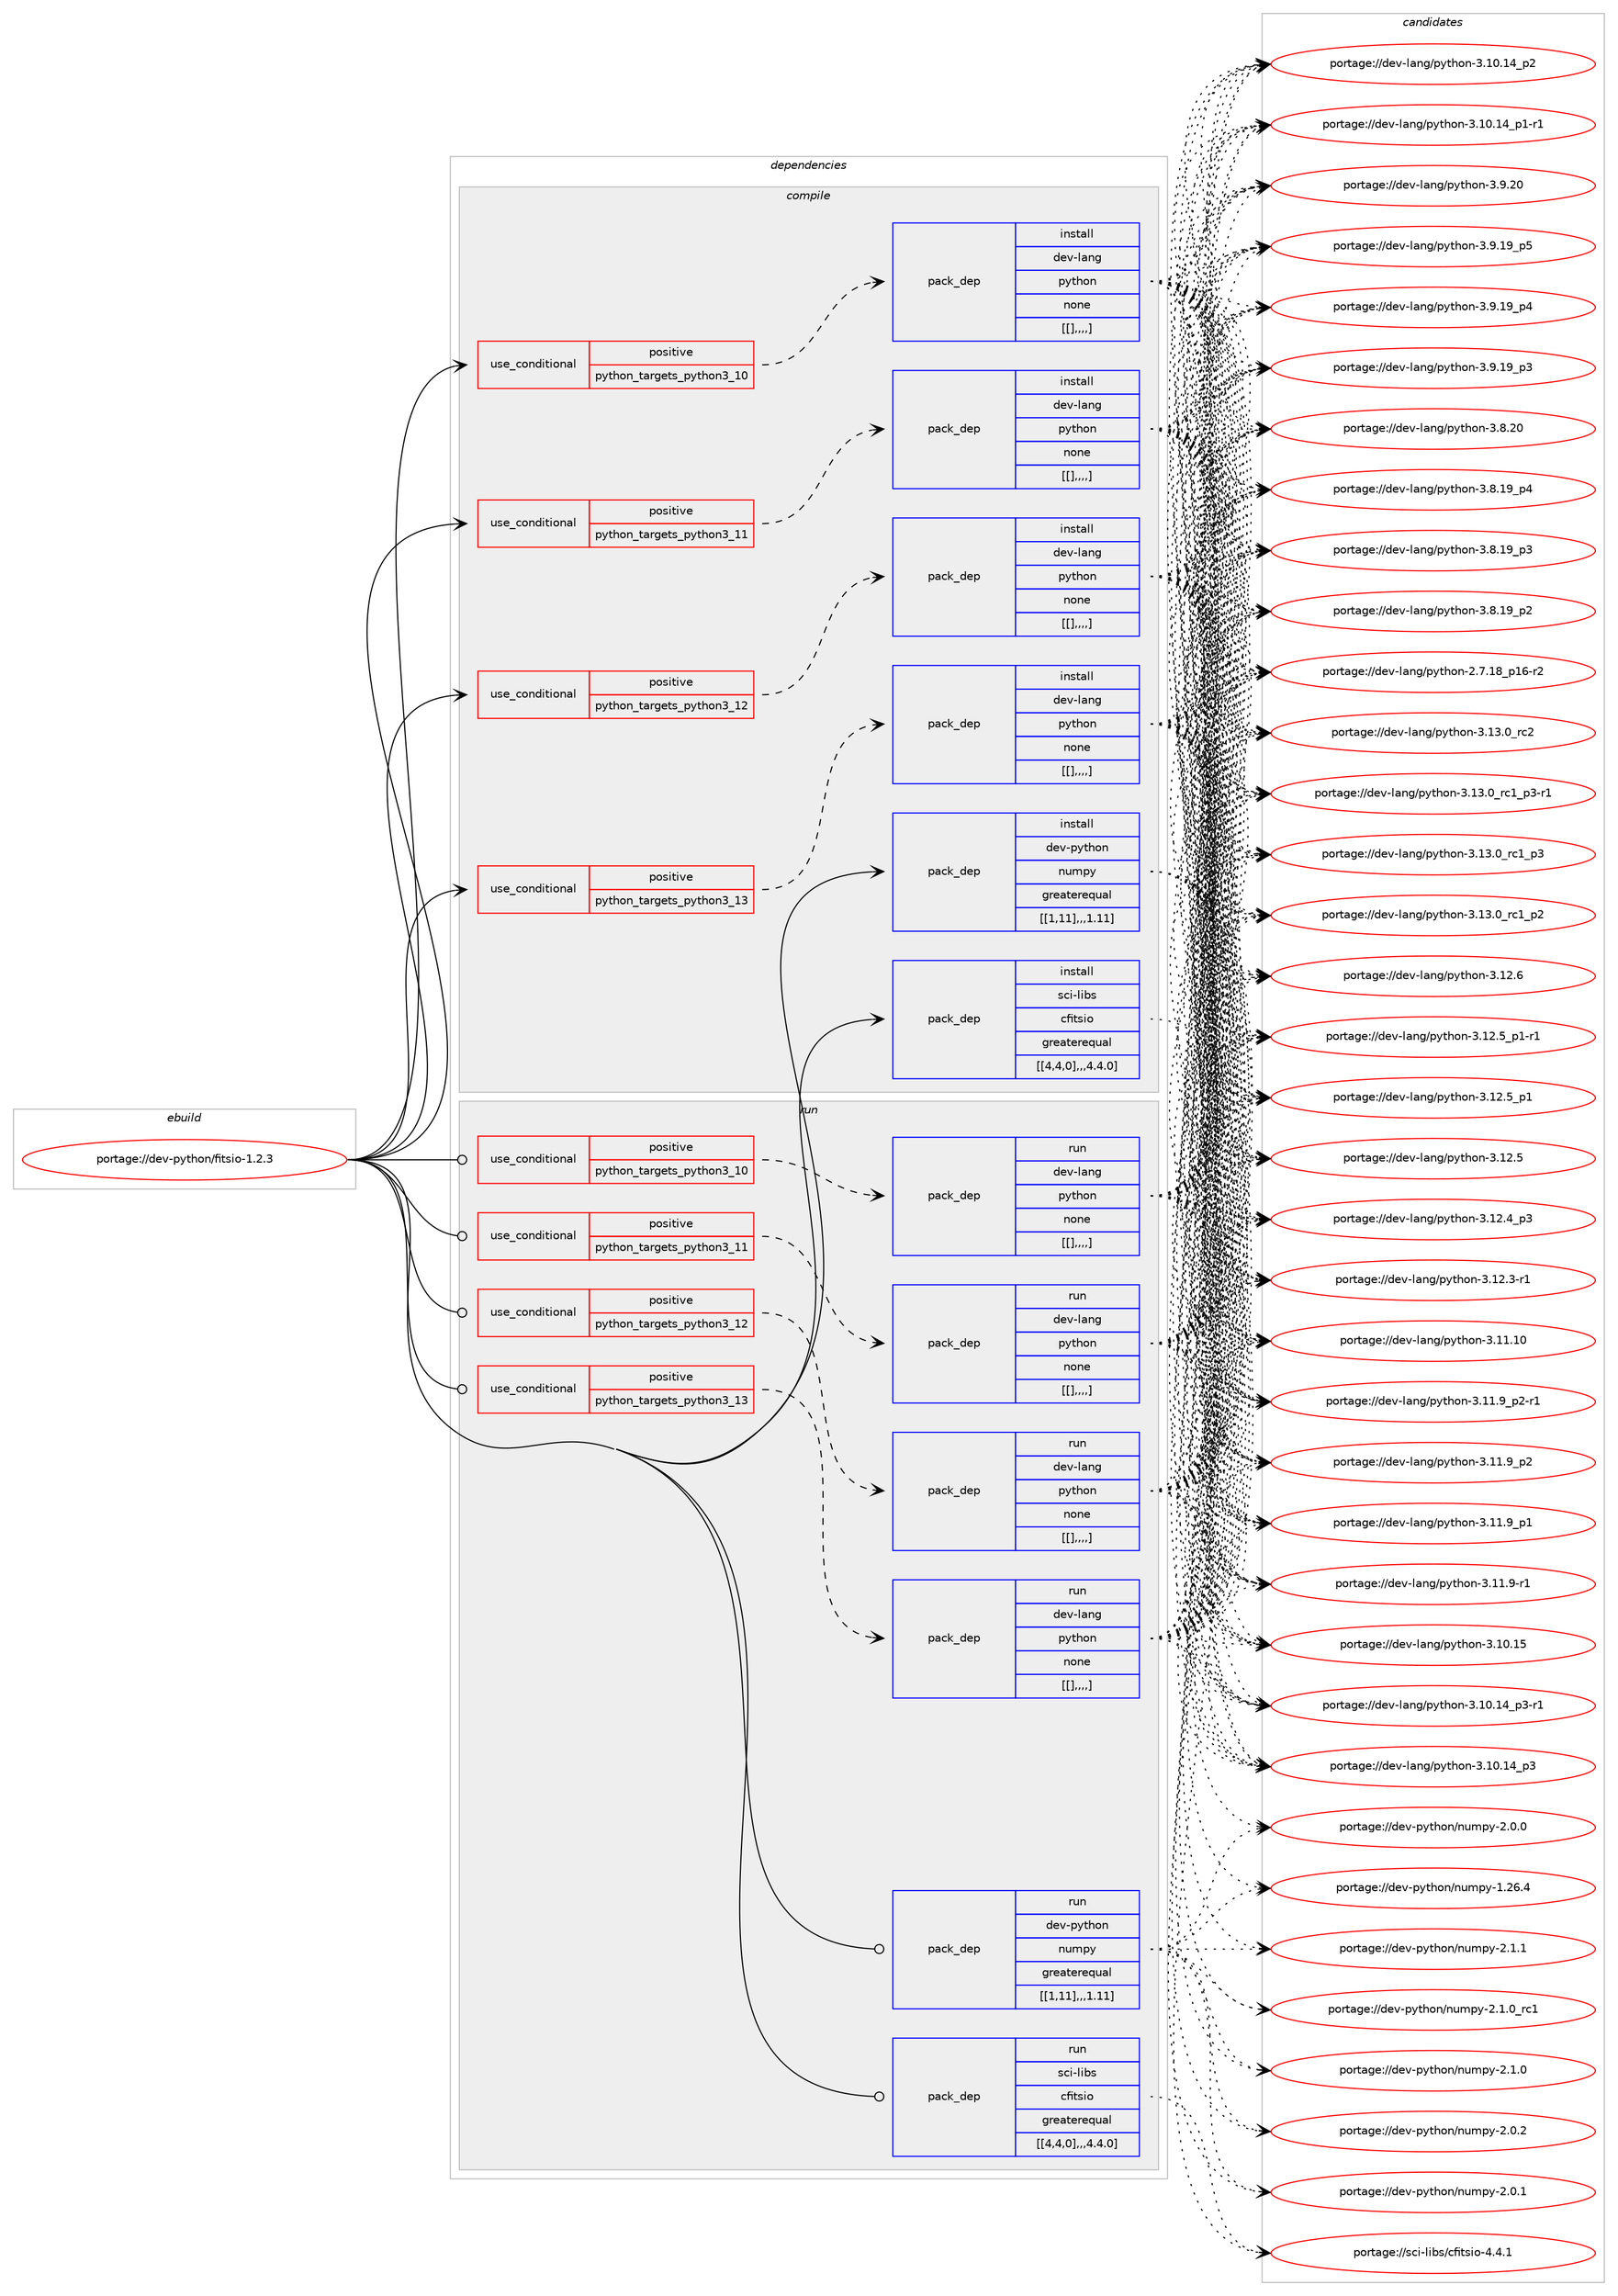 digraph prolog {

# *************
# Graph options
# *************

newrank=true;
concentrate=true;
compound=true;
graph [rankdir=LR,fontname=Helvetica,fontsize=10,ranksep=1.5];#, ranksep=2.5, nodesep=0.2];
edge  [arrowhead=vee];
node  [fontname=Helvetica,fontsize=10];

# **********
# The ebuild
# **********

subgraph cluster_leftcol {
color=gray;
label=<<i>ebuild</i>>;
id [label="portage://dev-python/fitsio-1.2.3", color=red, width=4, href="../dev-python/fitsio-1.2.3.svg"];
}

# ****************
# The dependencies
# ****************

subgraph cluster_midcol {
color=gray;
label=<<i>dependencies</i>>;
subgraph cluster_compile {
fillcolor="#eeeeee";
style=filled;
label=<<i>compile</i>>;
subgraph cond33359 {
dependency147241 [label=<<TABLE BORDER="0" CELLBORDER="1" CELLSPACING="0" CELLPADDING="4"><TR><TD ROWSPAN="3" CELLPADDING="10">use_conditional</TD></TR><TR><TD>positive</TD></TR><TR><TD>python_targets_python3_10</TD></TR></TABLE>>, shape=none, color=red];
subgraph pack112664 {
dependency147242 [label=<<TABLE BORDER="0" CELLBORDER="1" CELLSPACING="0" CELLPADDING="4" WIDTH="220"><TR><TD ROWSPAN="6" CELLPADDING="30">pack_dep</TD></TR><TR><TD WIDTH="110">install</TD></TR><TR><TD>dev-lang</TD></TR><TR><TD>python</TD></TR><TR><TD>none</TD></TR><TR><TD>[[],,,,]</TD></TR></TABLE>>, shape=none, color=blue];
}
dependency147241:e -> dependency147242:w [weight=20,style="dashed",arrowhead="vee"];
}
id:e -> dependency147241:w [weight=20,style="solid",arrowhead="vee"];
subgraph cond33360 {
dependency147243 [label=<<TABLE BORDER="0" CELLBORDER="1" CELLSPACING="0" CELLPADDING="4"><TR><TD ROWSPAN="3" CELLPADDING="10">use_conditional</TD></TR><TR><TD>positive</TD></TR><TR><TD>python_targets_python3_11</TD></TR></TABLE>>, shape=none, color=red];
subgraph pack112665 {
dependency147244 [label=<<TABLE BORDER="0" CELLBORDER="1" CELLSPACING="0" CELLPADDING="4" WIDTH="220"><TR><TD ROWSPAN="6" CELLPADDING="30">pack_dep</TD></TR><TR><TD WIDTH="110">install</TD></TR><TR><TD>dev-lang</TD></TR><TR><TD>python</TD></TR><TR><TD>none</TD></TR><TR><TD>[[],,,,]</TD></TR></TABLE>>, shape=none, color=blue];
}
dependency147243:e -> dependency147244:w [weight=20,style="dashed",arrowhead="vee"];
}
id:e -> dependency147243:w [weight=20,style="solid",arrowhead="vee"];
subgraph cond33361 {
dependency147245 [label=<<TABLE BORDER="0" CELLBORDER="1" CELLSPACING="0" CELLPADDING="4"><TR><TD ROWSPAN="3" CELLPADDING="10">use_conditional</TD></TR><TR><TD>positive</TD></TR><TR><TD>python_targets_python3_12</TD></TR></TABLE>>, shape=none, color=red];
subgraph pack112666 {
dependency147246 [label=<<TABLE BORDER="0" CELLBORDER="1" CELLSPACING="0" CELLPADDING="4" WIDTH="220"><TR><TD ROWSPAN="6" CELLPADDING="30">pack_dep</TD></TR><TR><TD WIDTH="110">install</TD></TR><TR><TD>dev-lang</TD></TR><TR><TD>python</TD></TR><TR><TD>none</TD></TR><TR><TD>[[],,,,]</TD></TR></TABLE>>, shape=none, color=blue];
}
dependency147245:e -> dependency147246:w [weight=20,style="dashed",arrowhead="vee"];
}
id:e -> dependency147245:w [weight=20,style="solid",arrowhead="vee"];
subgraph cond33362 {
dependency147247 [label=<<TABLE BORDER="0" CELLBORDER="1" CELLSPACING="0" CELLPADDING="4"><TR><TD ROWSPAN="3" CELLPADDING="10">use_conditional</TD></TR><TR><TD>positive</TD></TR><TR><TD>python_targets_python3_13</TD></TR></TABLE>>, shape=none, color=red];
subgraph pack112667 {
dependency147248 [label=<<TABLE BORDER="0" CELLBORDER="1" CELLSPACING="0" CELLPADDING="4" WIDTH="220"><TR><TD ROWSPAN="6" CELLPADDING="30">pack_dep</TD></TR><TR><TD WIDTH="110">install</TD></TR><TR><TD>dev-lang</TD></TR><TR><TD>python</TD></TR><TR><TD>none</TD></TR><TR><TD>[[],,,,]</TD></TR></TABLE>>, shape=none, color=blue];
}
dependency147247:e -> dependency147248:w [weight=20,style="dashed",arrowhead="vee"];
}
id:e -> dependency147247:w [weight=20,style="solid",arrowhead="vee"];
subgraph pack112668 {
dependency147249 [label=<<TABLE BORDER="0" CELLBORDER="1" CELLSPACING="0" CELLPADDING="4" WIDTH="220"><TR><TD ROWSPAN="6" CELLPADDING="30">pack_dep</TD></TR><TR><TD WIDTH="110">install</TD></TR><TR><TD>dev-python</TD></TR><TR><TD>numpy</TD></TR><TR><TD>greaterequal</TD></TR><TR><TD>[[1,11],,,1.11]</TD></TR></TABLE>>, shape=none, color=blue];
}
id:e -> dependency147249:w [weight=20,style="solid",arrowhead="vee"];
subgraph pack112669 {
dependency147250 [label=<<TABLE BORDER="0" CELLBORDER="1" CELLSPACING="0" CELLPADDING="4" WIDTH="220"><TR><TD ROWSPAN="6" CELLPADDING="30">pack_dep</TD></TR><TR><TD WIDTH="110">install</TD></TR><TR><TD>sci-libs</TD></TR><TR><TD>cfitsio</TD></TR><TR><TD>greaterequal</TD></TR><TR><TD>[[4,4,0],,,4.4.0]</TD></TR></TABLE>>, shape=none, color=blue];
}
id:e -> dependency147250:w [weight=20,style="solid",arrowhead="vee"];
}
subgraph cluster_compileandrun {
fillcolor="#eeeeee";
style=filled;
label=<<i>compile and run</i>>;
}
subgraph cluster_run {
fillcolor="#eeeeee";
style=filled;
label=<<i>run</i>>;
subgraph cond33363 {
dependency147251 [label=<<TABLE BORDER="0" CELLBORDER="1" CELLSPACING="0" CELLPADDING="4"><TR><TD ROWSPAN="3" CELLPADDING="10">use_conditional</TD></TR><TR><TD>positive</TD></TR><TR><TD>python_targets_python3_10</TD></TR></TABLE>>, shape=none, color=red];
subgraph pack112670 {
dependency147252 [label=<<TABLE BORDER="0" CELLBORDER="1" CELLSPACING="0" CELLPADDING="4" WIDTH="220"><TR><TD ROWSPAN="6" CELLPADDING="30">pack_dep</TD></TR><TR><TD WIDTH="110">run</TD></TR><TR><TD>dev-lang</TD></TR><TR><TD>python</TD></TR><TR><TD>none</TD></TR><TR><TD>[[],,,,]</TD></TR></TABLE>>, shape=none, color=blue];
}
dependency147251:e -> dependency147252:w [weight=20,style="dashed",arrowhead="vee"];
}
id:e -> dependency147251:w [weight=20,style="solid",arrowhead="odot"];
subgraph cond33364 {
dependency147253 [label=<<TABLE BORDER="0" CELLBORDER="1" CELLSPACING="0" CELLPADDING="4"><TR><TD ROWSPAN="3" CELLPADDING="10">use_conditional</TD></TR><TR><TD>positive</TD></TR><TR><TD>python_targets_python3_11</TD></TR></TABLE>>, shape=none, color=red];
subgraph pack112671 {
dependency147254 [label=<<TABLE BORDER="0" CELLBORDER="1" CELLSPACING="0" CELLPADDING="4" WIDTH="220"><TR><TD ROWSPAN="6" CELLPADDING="30">pack_dep</TD></TR><TR><TD WIDTH="110">run</TD></TR><TR><TD>dev-lang</TD></TR><TR><TD>python</TD></TR><TR><TD>none</TD></TR><TR><TD>[[],,,,]</TD></TR></TABLE>>, shape=none, color=blue];
}
dependency147253:e -> dependency147254:w [weight=20,style="dashed",arrowhead="vee"];
}
id:e -> dependency147253:w [weight=20,style="solid",arrowhead="odot"];
subgraph cond33365 {
dependency147255 [label=<<TABLE BORDER="0" CELLBORDER="1" CELLSPACING="0" CELLPADDING="4"><TR><TD ROWSPAN="3" CELLPADDING="10">use_conditional</TD></TR><TR><TD>positive</TD></TR><TR><TD>python_targets_python3_12</TD></TR></TABLE>>, shape=none, color=red];
subgraph pack112672 {
dependency147256 [label=<<TABLE BORDER="0" CELLBORDER="1" CELLSPACING="0" CELLPADDING="4" WIDTH="220"><TR><TD ROWSPAN="6" CELLPADDING="30">pack_dep</TD></TR><TR><TD WIDTH="110">run</TD></TR><TR><TD>dev-lang</TD></TR><TR><TD>python</TD></TR><TR><TD>none</TD></TR><TR><TD>[[],,,,]</TD></TR></TABLE>>, shape=none, color=blue];
}
dependency147255:e -> dependency147256:w [weight=20,style="dashed",arrowhead="vee"];
}
id:e -> dependency147255:w [weight=20,style="solid",arrowhead="odot"];
subgraph cond33366 {
dependency147257 [label=<<TABLE BORDER="0" CELLBORDER="1" CELLSPACING="0" CELLPADDING="4"><TR><TD ROWSPAN="3" CELLPADDING="10">use_conditional</TD></TR><TR><TD>positive</TD></TR><TR><TD>python_targets_python3_13</TD></TR></TABLE>>, shape=none, color=red];
subgraph pack112673 {
dependency147258 [label=<<TABLE BORDER="0" CELLBORDER="1" CELLSPACING="0" CELLPADDING="4" WIDTH="220"><TR><TD ROWSPAN="6" CELLPADDING="30">pack_dep</TD></TR><TR><TD WIDTH="110">run</TD></TR><TR><TD>dev-lang</TD></TR><TR><TD>python</TD></TR><TR><TD>none</TD></TR><TR><TD>[[],,,,]</TD></TR></TABLE>>, shape=none, color=blue];
}
dependency147257:e -> dependency147258:w [weight=20,style="dashed",arrowhead="vee"];
}
id:e -> dependency147257:w [weight=20,style="solid",arrowhead="odot"];
subgraph pack112674 {
dependency147259 [label=<<TABLE BORDER="0" CELLBORDER="1" CELLSPACING="0" CELLPADDING="4" WIDTH="220"><TR><TD ROWSPAN="6" CELLPADDING="30">pack_dep</TD></TR><TR><TD WIDTH="110">run</TD></TR><TR><TD>dev-python</TD></TR><TR><TD>numpy</TD></TR><TR><TD>greaterequal</TD></TR><TR><TD>[[1,11],,,1.11]</TD></TR></TABLE>>, shape=none, color=blue];
}
id:e -> dependency147259:w [weight=20,style="solid",arrowhead="odot"];
subgraph pack112675 {
dependency147260 [label=<<TABLE BORDER="0" CELLBORDER="1" CELLSPACING="0" CELLPADDING="4" WIDTH="220"><TR><TD ROWSPAN="6" CELLPADDING="30">pack_dep</TD></TR><TR><TD WIDTH="110">run</TD></TR><TR><TD>sci-libs</TD></TR><TR><TD>cfitsio</TD></TR><TR><TD>greaterequal</TD></TR><TR><TD>[[4,4,0],,,4.4.0]</TD></TR></TABLE>>, shape=none, color=blue];
}
id:e -> dependency147260:w [weight=20,style="solid",arrowhead="odot"];
}
}

# **************
# The candidates
# **************

subgraph cluster_choices {
rank=same;
color=gray;
label=<<i>candidates</i>>;

subgraph choice112664 {
color=black;
nodesep=1;
choice10010111845108971101034711212111610411111045514649514648951149950 [label="portage://dev-lang/python-3.13.0_rc2", color=red, width=4,href="../dev-lang/python-3.13.0_rc2.svg"];
choice1001011184510897110103471121211161041111104551464951464895114994995112514511449 [label="portage://dev-lang/python-3.13.0_rc1_p3-r1", color=red, width=4,href="../dev-lang/python-3.13.0_rc1_p3-r1.svg"];
choice100101118451089711010347112121116104111110455146495146489511499499511251 [label="portage://dev-lang/python-3.13.0_rc1_p3", color=red, width=4,href="../dev-lang/python-3.13.0_rc1_p3.svg"];
choice100101118451089711010347112121116104111110455146495146489511499499511250 [label="portage://dev-lang/python-3.13.0_rc1_p2", color=red, width=4,href="../dev-lang/python-3.13.0_rc1_p2.svg"];
choice10010111845108971101034711212111610411111045514649504654 [label="portage://dev-lang/python-3.12.6", color=red, width=4,href="../dev-lang/python-3.12.6.svg"];
choice1001011184510897110103471121211161041111104551464950465395112494511449 [label="portage://dev-lang/python-3.12.5_p1-r1", color=red, width=4,href="../dev-lang/python-3.12.5_p1-r1.svg"];
choice100101118451089711010347112121116104111110455146495046539511249 [label="portage://dev-lang/python-3.12.5_p1", color=red, width=4,href="../dev-lang/python-3.12.5_p1.svg"];
choice10010111845108971101034711212111610411111045514649504653 [label="portage://dev-lang/python-3.12.5", color=red, width=4,href="../dev-lang/python-3.12.5.svg"];
choice100101118451089711010347112121116104111110455146495046529511251 [label="portage://dev-lang/python-3.12.4_p3", color=red, width=4,href="../dev-lang/python-3.12.4_p3.svg"];
choice100101118451089711010347112121116104111110455146495046514511449 [label="portage://dev-lang/python-3.12.3-r1", color=red, width=4,href="../dev-lang/python-3.12.3-r1.svg"];
choice1001011184510897110103471121211161041111104551464949464948 [label="portage://dev-lang/python-3.11.10", color=red, width=4,href="../dev-lang/python-3.11.10.svg"];
choice1001011184510897110103471121211161041111104551464949465795112504511449 [label="portage://dev-lang/python-3.11.9_p2-r1", color=red, width=4,href="../dev-lang/python-3.11.9_p2-r1.svg"];
choice100101118451089711010347112121116104111110455146494946579511250 [label="portage://dev-lang/python-3.11.9_p2", color=red, width=4,href="../dev-lang/python-3.11.9_p2.svg"];
choice100101118451089711010347112121116104111110455146494946579511249 [label="portage://dev-lang/python-3.11.9_p1", color=red, width=4,href="../dev-lang/python-3.11.9_p1.svg"];
choice100101118451089711010347112121116104111110455146494946574511449 [label="portage://dev-lang/python-3.11.9-r1", color=red, width=4,href="../dev-lang/python-3.11.9-r1.svg"];
choice1001011184510897110103471121211161041111104551464948464953 [label="portage://dev-lang/python-3.10.15", color=red, width=4,href="../dev-lang/python-3.10.15.svg"];
choice100101118451089711010347112121116104111110455146494846495295112514511449 [label="portage://dev-lang/python-3.10.14_p3-r1", color=red, width=4,href="../dev-lang/python-3.10.14_p3-r1.svg"];
choice10010111845108971101034711212111610411111045514649484649529511251 [label="portage://dev-lang/python-3.10.14_p3", color=red, width=4,href="../dev-lang/python-3.10.14_p3.svg"];
choice10010111845108971101034711212111610411111045514649484649529511250 [label="portage://dev-lang/python-3.10.14_p2", color=red, width=4,href="../dev-lang/python-3.10.14_p2.svg"];
choice100101118451089711010347112121116104111110455146494846495295112494511449 [label="portage://dev-lang/python-3.10.14_p1-r1", color=red, width=4,href="../dev-lang/python-3.10.14_p1-r1.svg"];
choice10010111845108971101034711212111610411111045514657465048 [label="portage://dev-lang/python-3.9.20", color=red, width=4,href="../dev-lang/python-3.9.20.svg"];
choice100101118451089711010347112121116104111110455146574649579511253 [label="portage://dev-lang/python-3.9.19_p5", color=red, width=4,href="../dev-lang/python-3.9.19_p5.svg"];
choice100101118451089711010347112121116104111110455146574649579511252 [label="portage://dev-lang/python-3.9.19_p4", color=red, width=4,href="../dev-lang/python-3.9.19_p4.svg"];
choice100101118451089711010347112121116104111110455146574649579511251 [label="portage://dev-lang/python-3.9.19_p3", color=red, width=4,href="../dev-lang/python-3.9.19_p3.svg"];
choice10010111845108971101034711212111610411111045514656465048 [label="portage://dev-lang/python-3.8.20", color=red, width=4,href="../dev-lang/python-3.8.20.svg"];
choice100101118451089711010347112121116104111110455146564649579511252 [label="portage://dev-lang/python-3.8.19_p4", color=red, width=4,href="../dev-lang/python-3.8.19_p4.svg"];
choice100101118451089711010347112121116104111110455146564649579511251 [label="portage://dev-lang/python-3.8.19_p3", color=red, width=4,href="../dev-lang/python-3.8.19_p3.svg"];
choice100101118451089711010347112121116104111110455146564649579511250 [label="portage://dev-lang/python-3.8.19_p2", color=red, width=4,href="../dev-lang/python-3.8.19_p2.svg"];
choice100101118451089711010347112121116104111110455046554649569511249544511450 [label="portage://dev-lang/python-2.7.18_p16-r2", color=red, width=4,href="../dev-lang/python-2.7.18_p16-r2.svg"];
dependency147242:e -> choice10010111845108971101034711212111610411111045514649514648951149950:w [style=dotted,weight="100"];
dependency147242:e -> choice1001011184510897110103471121211161041111104551464951464895114994995112514511449:w [style=dotted,weight="100"];
dependency147242:e -> choice100101118451089711010347112121116104111110455146495146489511499499511251:w [style=dotted,weight="100"];
dependency147242:e -> choice100101118451089711010347112121116104111110455146495146489511499499511250:w [style=dotted,weight="100"];
dependency147242:e -> choice10010111845108971101034711212111610411111045514649504654:w [style=dotted,weight="100"];
dependency147242:e -> choice1001011184510897110103471121211161041111104551464950465395112494511449:w [style=dotted,weight="100"];
dependency147242:e -> choice100101118451089711010347112121116104111110455146495046539511249:w [style=dotted,weight="100"];
dependency147242:e -> choice10010111845108971101034711212111610411111045514649504653:w [style=dotted,weight="100"];
dependency147242:e -> choice100101118451089711010347112121116104111110455146495046529511251:w [style=dotted,weight="100"];
dependency147242:e -> choice100101118451089711010347112121116104111110455146495046514511449:w [style=dotted,weight="100"];
dependency147242:e -> choice1001011184510897110103471121211161041111104551464949464948:w [style=dotted,weight="100"];
dependency147242:e -> choice1001011184510897110103471121211161041111104551464949465795112504511449:w [style=dotted,weight="100"];
dependency147242:e -> choice100101118451089711010347112121116104111110455146494946579511250:w [style=dotted,weight="100"];
dependency147242:e -> choice100101118451089711010347112121116104111110455146494946579511249:w [style=dotted,weight="100"];
dependency147242:e -> choice100101118451089711010347112121116104111110455146494946574511449:w [style=dotted,weight="100"];
dependency147242:e -> choice1001011184510897110103471121211161041111104551464948464953:w [style=dotted,weight="100"];
dependency147242:e -> choice100101118451089711010347112121116104111110455146494846495295112514511449:w [style=dotted,weight="100"];
dependency147242:e -> choice10010111845108971101034711212111610411111045514649484649529511251:w [style=dotted,weight="100"];
dependency147242:e -> choice10010111845108971101034711212111610411111045514649484649529511250:w [style=dotted,weight="100"];
dependency147242:e -> choice100101118451089711010347112121116104111110455146494846495295112494511449:w [style=dotted,weight="100"];
dependency147242:e -> choice10010111845108971101034711212111610411111045514657465048:w [style=dotted,weight="100"];
dependency147242:e -> choice100101118451089711010347112121116104111110455146574649579511253:w [style=dotted,weight="100"];
dependency147242:e -> choice100101118451089711010347112121116104111110455146574649579511252:w [style=dotted,weight="100"];
dependency147242:e -> choice100101118451089711010347112121116104111110455146574649579511251:w [style=dotted,weight="100"];
dependency147242:e -> choice10010111845108971101034711212111610411111045514656465048:w [style=dotted,weight="100"];
dependency147242:e -> choice100101118451089711010347112121116104111110455146564649579511252:w [style=dotted,weight="100"];
dependency147242:e -> choice100101118451089711010347112121116104111110455146564649579511251:w [style=dotted,weight="100"];
dependency147242:e -> choice100101118451089711010347112121116104111110455146564649579511250:w [style=dotted,weight="100"];
dependency147242:e -> choice100101118451089711010347112121116104111110455046554649569511249544511450:w [style=dotted,weight="100"];
}
subgraph choice112665 {
color=black;
nodesep=1;
choice10010111845108971101034711212111610411111045514649514648951149950 [label="portage://dev-lang/python-3.13.0_rc2", color=red, width=4,href="../dev-lang/python-3.13.0_rc2.svg"];
choice1001011184510897110103471121211161041111104551464951464895114994995112514511449 [label="portage://dev-lang/python-3.13.0_rc1_p3-r1", color=red, width=4,href="../dev-lang/python-3.13.0_rc1_p3-r1.svg"];
choice100101118451089711010347112121116104111110455146495146489511499499511251 [label="portage://dev-lang/python-3.13.0_rc1_p3", color=red, width=4,href="../dev-lang/python-3.13.0_rc1_p3.svg"];
choice100101118451089711010347112121116104111110455146495146489511499499511250 [label="portage://dev-lang/python-3.13.0_rc1_p2", color=red, width=4,href="../dev-lang/python-3.13.0_rc1_p2.svg"];
choice10010111845108971101034711212111610411111045514649504654 [label="portage://dev-lang/python-3.12.6", color=red, width=4,href="../dev-lang/python-3.12.6.svg"];
choice1001011184510897110103471121211161041111104551464950465395112494511449 [label="portage://dev-lang/python-3.12.5_p1-r1", color=red, width=4,href="../dev-lang/python-3.12.5_p1-r1.svg"];
choice100101118451089711010347112121116104111110455146495046539511249 [label="portage://dev-lang/python-3.12.5_p1", color=red, width=4,href="../dev-lang/python-3.12.5_p1.svg"];
choice10010111845108971101034711212111610411111045514649504653 [label="portage://dev-lang/python-3.12.5", color=red, width=4,href="../dev-lang/python-3.12.5.svg"];
choice100101118451089711010347112121116104111110455146495046529511251 [label="portage://dev-lang/python-3.12.4_p3", color=red, width=4,href="../dev-lang/python-3.12.4_p3.svg"];
choice100101118451089711010347112121116104111110455146495046514511449 [label="portage://dev-lang/python-3.12.3-r1", color=red, width=4,href="../dev-lang/python-3.12.3-r1.svg"];
choice1001011184510897110103471121211161041111104551464949464948 [label="portage://dev-lang/python-3.11.10", color=red, width=4,href="../dev-lang/python-3.11.10.svg"];
choice1001011184510897110103471121211161041111104551464949465795112504511449 [label="portage://dev-lang/python-3.11.9_p2-r1", color=red, width=4,href="../dev-lang/python-3.11.9_p2-r1.svg"];
choice100101118451089711010347112121116104111110455146494946579511250 [label="portage://dev-lang/python-3.11.9_p2", color=red, width=4,href="../dev-lang/python-3.11.9_p2.svg"];
choice100101118451089711010347112121116104111110455146494946579511249 [label="portage://dev-lang/python-3.11.9_p1", color=red, width=4,href="../dev-lang/python-3.11.9_p1.svg"];
choice100101118451089711010347112121116104111110455146494946574511449 [label="portage://dev-lang/python-3.11.9-r1", color=red, width=4,href="../dev-lang/python-3.11.9-r1.svg"];
choice1001011184510897110103471121211161041111104551464948464953 [label="portage://dev-lang/python-3.10.15", color=red, width=4,href="../dev-lang/python-3.10.15.svg"];
choice100101118451089711010347112121116104111110455146494846495295112514511449 [label="portage://dev-lang/python-3.10.14_p3-r1", color=red, width=4,href="../dev-lang/python-3.10.14_p3-r1.svg"];
choice10010111845108971101034711212111610411111045514649484649529511251 [label="portage://dev-lang/python-3.10.14_p3", color=red, width=4,href="../dev-lang/python-3.10.14_p3.svg"];
choice10010111845108971101034711212111610411111045514649484649529511250 [label="portage://dev-lang/python-3.10.14_p2", color=red, width=4,href="../dev-lang/python-3.10.14_p2.svg"];
choice100101118451089711010347112121116104111110455146494846495295112494511449 [label="portage://dev-lang/python-3.10.14_p1-r1", color=red, width=4,href="../dev-lang/python-3.10.14_p1-r1.svg"];
choice10010111845108971101034711212111610411111045514657465048 [label="portage://dev-lang/python-3.9.20", color=red, width=4,href="../dev-lang/python-3.9.20.svg"];
choice100101118451089711010347112121116104111110455146574649579511253 [label="portage://dev-lang/python-3.9.19_p5", color=red, width=4,href="../dev-lang/python-3.9.19_p5.svg"];
choice100101118451089711010347112121116104111110455146574649579511252 [label="portage://dev-lang/python-3.9.19_p4", color=red, width=4,href="../dev-lang/python-3.9.19_p4.svg"];
choice100101118451089711010347112121116104111110455146574649579511251 [label="portage://dev-lang/python-3.9.19_p3", color=red, width=4,href="../dev-lang/python-3.9.19_p3.svg"];
choice10010111845108971101034711212111610411111045514656465048 [label="portage://dev-lang/python-3.8.20", color=red, width=4,href="../dev-lang/python-3.8.20.svg"];
choice100101118451089711010347112121116104111110455146564649579511252 [label="portage://dev-lang/python-3.8.19_p4", color=red, width=4,href="../dev-lang/python-3.8.19_p4.svg"];
choice100101118451089711010347112121116104111110455146564649579511251 [label="portage://dev-lang/python-3.8.19_p3", color=red, width=4,href="../dev-lang/python-3.8.19_p3.svg"];
choice100101118451089711010347112121116104111110455146564649579511250 [label="portage://dev-lang/python-3.8.19_p2", color=red, width=4,href="../dev-lang/python-3.8.19_p2.svg"];
choice100101118451089711010347112121116104111110455046554649569511249544511450 [label="portage://dev-lang/python-2.7.18_p16-r2", color=red, width=4,href="../dev-lang/python-2.7.18_p16-r2.svg"];
dependency147244:e -> choice10010111845108971101034711212111610411111045514649514648951149950:w [style=dotted,weight="100"];
dependency147244:e -> choice1001011184510897110103471121211161041111104551464951464895114994995112514511449:w [style=dotted,weight="100"];
dependency147244:e -> choice100101118451089711010347112121116104111110455146495146489511499499511251:w [style=dotted,weight="100"];
dependency147244:e -> choice100101118451089711010347112121116104111110455146495146489511499499511250:w [style=dotted,weight="100"];
dependency147244:e -> choice10010111845108971101034711212111610411111045514649504654:w [style=dotted,weight="100"];
dependency147244:e -> choice1001011184510897110103471121211161041111104551464950465395112494511449:w [style=dotted,weight="100"];
dependency147244:e -> choice100101118451089711010347112121116104111110455146495046539511249:w [style=dotted,weight="100"];
dependency147244:e -> choice10010111845108971101034711212111610411111045514649504653:w [style=dotted,weight="100"];
dependency147244:e -> choice100101118451089711010347112121116104111110455146495046529511251:w [style=dotted,weight="100"];
dependency147244:e -> choice100101118451089711010347112121116104111110455146495046514511449:w [style=dotted,weight="100"];
dependency147244:e -> choice1001011184510897110103471121211161041111104551464949464948:w [style=dotted,weight="100"];
dependency147244:e -> choice1001011184510897110103471121211161041111104551464949465795112504511449:w [style=dotted,weight="100"];
dependency147244:e -> choice100101118451089711010347112121116104111110455146494946579511250:w [style=dotted,weight="100"];
dependency147244:e -> choice100101118451089711010347112121116104111110455146494946579511249:w [style=dotted,weight="100"];
dependency147244:e -> choice100101118451089711010347112121116104111110455146494946574511449:w [style=dotted,weight="100"];
dependency147244:e -> choice1001011184510897110103471121211161041111104551464948464953:w [style=dotted,weight="100"];
dependency147244:e -> choice100101118451089711010347112121116104111110455146494846495295112514511449:w [style=dotted,weight="100"];
dependency147244:e -> choice10010111845108971101034711212111610411111045514649484649529511251:w [style=dotted,weight="100"];
dependency147244:e -> choice10010111845108971101034711212111610411111045514649484649529511250:w [style=dotted,weight="100"];
dependency147244:e -> choice100101118451089711010347112121116104111110455146494846495295112494511449:w [style=dotted,weight="100"];
dependency147244:e -> choice10010111845108971101034711212111610411111045514657465048:w [style=dotted,weight="100"];
dependency147244:e -> choice100101118451089711010347112121116104111110455146574649579511253:w [style=dotted,weight="100"];
dependency147244:e -> choice100101118451089711010347112121116104111110455146574649579511252:w [style=dotted,weight="100"];
dependency147244:e -> choice100101118451089711010347112121116104111110455146574649579511251:w [style=dotted,weight="100"];
dependency147244:e -> choice10010111845108971101034711212111610411111045514656465048:w [style=dotted,weight="100"];
dependency147244:e -> choice100101118451089711010347112121116104111110455146564649579511252:w [style=dotted,weight="100"];
dependency147244:e -> choice100101118451089711010347112121116104111110455146564649579511251:w [style=dotted,weight="100"];
dependency147244:e -> choice100101118451089711010347112121116104111110455146564649579511250:w [style=dotted,weight="100"];
dependency147244:e -> choice100101118451089711010347112121116104111110455046554649569511249544511450:w [style=dotted,weight="100"];
}
subgraph choice112666 {
color=black;
nodesep=1;
choice10010111845108971101034711212111610411111045514649514648951149950 [label="portage://dev-lang/python-3.13.0_rc2", color=red, width=4,href="../dev-lang/python-3.13.0_rc2.svg"];
choice1001011184510897110103471121211161041111104551464951464895114994995112514511449 [label="portage://dev-lang/python-3.13.0_rc1_p3-r1", color=red, width=4,href="../dev-lang/python-3.13.0_rc1_p3-r1.svg"];
choice100101118451089711010347112121116104111110455146495146489511499499511251 [label="portage://dev-lang/python-3.13.0_rc1_p3", color=red, width=4,href="../dev-lang/python-3.13.0_rc1_p3.svg"];
choice100101118451089711010347112121116104111110455146495146489511499499511250 [label="portage://dev-lang/python-3.13.0_rc1_p2", color=red, width=4,href="../dev-lang/python-3.13.0_rc1_p2.svg"];
choice10010111845108971101034711212111610411111045514649504654 [label="portage://dev-lang/python-3.12.6", color=red, width=4,href="../dev-lang/python-3.12.6.svg"];
choice1001011184510897110103471121211161041111104551464950465395112494511449 [label="portage://dev-lang/python-3.12.5_p1-r1", color=red, width=4,href="../dev-lang/python-3.12.5_p1-r1.svg"];
choice100101118451089711010347112121116104111110455146495046539511249 [label="portage://dev-lang/python-3.12.5_p1", color=red, width=4,href="../dev-lang/python-3.12.5_p1.svg"];
choice10010111845108971101034711212111610411111045514649504653 [label="portage://dev-lang/python-3.12.5", color=red, width=4,href="../dev-lang/python-3.12.5.svg"];
choice100101118451089711010347112121116104111110455146495046529511251 [label="portage://dev-lang/python-3.12.4_p3", color=red, width=4,href="../dev-lang/python-3.12.4_p3.svg"];
choice100101118451089711010347112121116104111110455146495046514511449 [label="portage://dev-lang/python-3.12.3-r1", color=red, width=4,href="../dev-lang/python-3.12.3-r1.svg"];
choice1001011184510897110103471121211161041111104551464949464948 [label="portage://dev-lang/python-3.11.10", color=red, width=4,href="../dev-lang/python-3.11.10.svg"];
choice1001011184510897110103471121211161041111104551464949465795112504511449 [label="portage://dev-lang/python-3.11.9_p2-r1", color=red, width=4,href="../dev-lang/python-3.11.9_p2-r1.svg"];
choice100101118451089711010347112121116104111110455146494946579511250 [label="portage://dev-lang/python-3.11.9_p2", color=red, width=4,href="../dev-lang/python-3.11.9_p2.svg"];
choice100101118451089711010347112121116104111110455146494946579511249 [label="portage://dev-lang/python-3.11.9_p1", color=red, width=4,href="../dev-lang/python-3.11.9_p1.svg"];
choice100101118451089711010347112121116104111110455146494946574511449 [label="portage://dev-lang/python-3.11.9-r1", color=red, width=4,href="../dev-lang/python-3.11.9-r1.svg"];
choice1001011184510897110103471121211161041111104551464948464953 [label="portage://dev-lang/python-3.10.15", color=red, width=4,href="../dev-lang/python-3.10.15.svg"];
choice100101118451089711010347112121116104111110455146494846495295112514511449 [label="portage://dev-lang/python-3.10.14_p3-r1", color=red, width=4,href="../dev-lang/python-3.10.14_p3-r1.svg"];
choice10010111845108971101034711212111610411111045514649484649529511251 [label="portage://dev-lang/python-3.10.14_p3", color=red, width=4,href="../dev-lang/python-3.10.14_p3.svg"];
choice10010111845108971101034711212111610411111045514649484649529511250 [label="portage://dev-lang/python-3.10.14_p2", color=red, width=4,href="../dev-lang/python-3.10.14_p2.svg"];
choice100101118451089711010347112121116104111110455146494846495295112494511449 [label="portage://dev-lang/python-3.10.14_p1-r1", color=red, width=4,href="../dev-lang/python-3.10.14_p1-r1.svg"];
choice10010111845108971101034711212111610411111045514657465048 [label="portage://dev-lang/python-3.9.20", color=red, width=4,href="../dev-lang/python-3.9.20.svg"];
choice100101118451089711010347112121116104111110455146574649579511253 [label="portage://dev-lang/python-3.9.19_p5", color=red, width=4,href="../dev-lang/python-3.9.19_p5.svg"];
choice100101118451089711010347112121116104111110455146574649579511252 [label="portage://dev-lang/python-3.9.19_p4", color=red, width=4,href="../dev-lang/python-3.9.19_p4.svg"];
choice100101118451089711010347112121116104111110455146574649579511251 [label="portage://dev-lang/python-3.9.19_p3", color=red, width=4,href="../dev-lang/python-3.9.19_p3.svg"];
choice10010111845108971101034711212111610411111045514656465048 [label="portage://dev-lang/python-3.8.20", color=red, width=4,href="../dev-lang/python-3.8.20.svg"];
choice100101118451089711010347112121116104111110455146564649579511252 [label="portage://dev-lang/python-3.8.19_p4", color=red, width=4,href="../dev-lang/python-3.8.19_p4.svg"];
choice100101118451089711010347112121116104111110455146564649579511251 [label="portage://dev-lang/python-3.8.19_p3", color=red, width=4,href="../dev-lang/python-3.8.19_p3.svg"];
choice100101118451089711010347112121116104111110455146564649579511250 [label="portage://dev-lang/python-3.8.19_p2", color=red, width=4,href="../dev-lang/python-3.8.19_p2.svg"];
choice100101118451089711010347112121116104111110455046554649569511249544511450 [label="portage://dev-lang/python-2.7.18_p16-r2", color=red, width=4,href="../dev-lang/python-2.7.18_p16-r2.svg"];
dependency147246:e -> choice10010111845108971101034711212111610411111045514649514648951149950:w [style=dotted,weight="100"];
dependency147246:e -> choice1001011184510897110103471121211161041111104551464951464895114994995112514511449:w [style=dotted,weight="100"];
dependency147246:e -> choice100101118451089711010347112121116104111110455146495146489511499499511251:w [style=dotted,weight="100"];
dependency147246:e -> choice100101118451089711010347112121116104111110455146495146489511499499511250:w [style=dotted,weight="100"];
dependency147246:e -> choice10010111845108971101034711212111610411111045514649504654:w [style=dotted,weight="100"];
dependency147246:e -> choice1001011184510897110103471121211161041111104551464950465395112494511449:w [style=dotted,weight="100"];
dependency147246:e -> choice100101118451089711010347112121116104111110455146495046539511249:w [style=dotted,weight="100"];
dependency147246:e -> choice10010111845108971101034711212111610411111045514649504653:w [style=dotted,weight="100"];
dependency147246:e -> choice100101118451089711010347112121116104111110455146495046529511251:w [style=dotted,weight="100"];
dependency147246:e -> choice100101118451089711010347112121116104111110455146495046514511449:w [style=dotted,weight="100"];
dependency147246:e -> choice1001011184510897110103471121211161041111104551464949464948:w [style=dotted,weight="100"];
dependency147246:e -> choice1001011184510897110103471121211161041111104551464949465795112504511449:w [style=dotted,weight="100"];
dependency147246:e -> choice100101118451089711010347112121116104111110455146494946579511250:w [style=dotted,weight="100"];
dependency147246:e -> choice100101118451089711010347112121116104111110455146494946579511249:w [style=dotted,weight="100"];
dependency147246:e -> choice100101118451089711010347112121116104111110455146494946574511449:w [style=dotted,weight="100"];
dependency147246:e -> choice1001011184510897110103471121211161041111104551464948464953:w [style=dotted,weight="100"];
dependency147246:e -> choice100101118451089711010347112121116104111110455146494846495295112514511449:w [style=dotted,weight="100"];
dependency147246:e -> choice10010111845108971101034711212111610411111045514649484649529511251:w [style=dotted,weight="100"];
dependency147246:e -> choice10010111845108971101034711212111610411111045514649484649529511250:w [style=dotted,weight="100"];
dependency147246:e -> choice100101118451089711010347112121116104111110455146494846495295112494511449:w [style=dotted,weight="100"];
dependency147246:e -> choice10010111845108971101034711212111610411111045514657465048:w [style=dotted,weight="100"];
dependency147246:e -> choice100101118451089711010347112121116104111110455146574649579511253:w [style=dotted,weight="100"];
dependency147246:e -> choice100101118451089711010347112121116104111110455146574649579511252:w [style=dotted,weight="100"];
dependency147246:e -> choice100101118451089711010347112121116104111110455146574649579511251:w [style=dotted,weight="100"];
dependency147246:e -> choice10010111845108971101034711212111610411111045514656465048:w [style=dotted,weight="100"];
dependency147246:e -> choice100101118451089711010347112121116104111110455146564649579511252:w [style=dotted,weight="100"];
dependency147246:e -> choice100101118451089711010347112121116104111110455146564649579511251:w [style=dotted,weight="100"];
dependency147246:e -> choice100101118451089711010347112121116104111110455146564649579511250:w [style=dotted,weight="100"];
dependency147246:e -> choice100101118451089711010347112121116104111110455046554649569511249544511450:w [style=dotted,weight="100"];
}
subgraph choice112667 {
color=black;
nodesep=1;
choice10010111845108971101034711212111610411111045514649514648951149950 [label="portage://dev-lang/python-3.13.0_rc2", color=red, width=4,href="../dev-lang/python-3.13.0_rc2.svg"];
choice1001011184510897110103471121211161041111104551464951464895114994995112514511449 [label="portage://dev-lang/python-3.13.0_rc1_p3-r1", color=red, width=4,href="../dev-lang/python-3.13.0_rc1_p3-r1.svg"];
choice100101118451089711010347112121116104111110455146495146489511499499511251 [label="portage://dev-lang/python-3.13.0_rc1_p3", color=red, width=4,href="../dev-lang/python-3.13.0_rc1_p3.svg"];
choice100101118451089711010347112121116104111110455146495146489511499499511250 [label="portage://dev-lang/python-3.13.0_rc1_p2", color=red, width=4,href="../dev-lang/python-3.13.0_rc1_p2.svg"];
choice10010111845108971101034711212111610411111045514649504654 [label="portage://dev-lang/python-3.12.6", color=red, width=4,href="../dev-lang/python-3.12.6.svg"];
choice1001011184510897110103471121211161041111104551464950465395112494511449 [label="portage://dev-lang/python-3.12.5_p1-r1", color=red, width=4,href="../dev-lang/python-3.12.5_p1-r1.svg"];
choice100101118451089711010347112121116104111110455146495046539511249 [label="portage://dev-lang/python-3.12.5_p1", color=red, width=4,href="../dev-lang/python-3.12.5_p1.svg"];
choice10010111845108971101034711212111610411111045514649504653 [label="portage://dev-lang/python-3.12.5", color=red, width=4,href="../dev-lang/python-3.12.5.svg"];
choice100101118451089711010347112121116104111110455146495046529511251 [label="portage://dev-lang/python-3.12.4_p3", color=red, width=4,href="../dev-lang/python-3.12.4_p3.svg"];
choice100101118451089711010347112121116104111110455146495046514511449 [label="portage://dev-lang/python-3.12.3-r1", color=red, width=4,href="../dev-lang/python-3.12.3-r1.svg"];
choice1001011184510897110103471121211161041111104551464949464948 [label="portage://dev-lang/python-3.11.10", color=red, width=4,href="../dev-lang/python-3.11.10.svg"];
choice1001011184510897110103471121211161041111104551464949465795112504511449 [label="portage://dev-lang/python-3.11.9_p2-r1", color=red, width=4,href="../dev-lang/python-3.11.9_p2-r1.svg"];
choice100101118451089711010347112121116104111110455146494946579511250 [label="portage://dev-lang/python-3.11.9_p2", color=red, width=4,href="../dev-lang/python-3.11.9_p2.svg"];
choice100101118451089711010347112121116104111110455146494946579511249 [label="portage://dev-lang/python-3.11.9_p1", color=red, width=4,href="../dev-lang/python-3.11.9_p1.svg"];
choice100101118451089711010347112121116104111110455146494946574511449 [label="portage://dev-lang/python-3.11.9-r1", color=red, width=4,href="../dev-lang/python-3.11.9-r1.svg"];
choice1001011184510897110103471121211161041111104551464948464953 [label="portage://dev-lang/python-3.10.15", color=red, width=4,href="../dev-lang/python-3.10.15.svg"];
choice100101118451089711010347112121116104111110455146494846495295112514511449 [label="portage://dev-lang/python-3.10.14_p3-r1", color=red, width=4,href="../dev-lang/python-3.10.14_p3-r1.svg"];
choice10010111845108971101034711212111610411111045514649484649529511251 [label="portage://dev-lang/python-3.10.14_p3", color=red, width=4,href="../dev-lang/python-3.10.14_p3.svg"];
choice10010111845108971101034711212111610411111045514649484649529511250 [label="portage://dev-lang/python-3.10.14_p2", color=red, width=4,href="../dev-lang/python-3.10.14_p2.svg"];
choice100101118451089711010347112121116104111110455146494846495295112494511449 [label="portage://dev-lang/python-3.10.14_p1-r1", color=red, width=4,href="../dev-lang/python-3.10.14_p1-r1.svg"];
choice10010111845108971101034711212111610411111045514657465048 [label="portage://dev-lang/python-3.9.20", color=red, width=4,href="../dev-lang/python-3.9.20.svg"];
choice100101118451089711010347112121116104111110455146574649579511253 [label="portage://dev-lang/python-3.9.19_p5", color=red, width=4,href="../dev-lang/python-3.9.19_p5.svg"];
choice100101118451089711010347112121116104111110455146574649579511252 [label="portage://dev-lang/python-3.9.19_p4", color=red, width=4,href="../dev-lang/python-3.9.19_p4.svg"];
choice100101118451089711010347112121116104111110455146574649579511251 [label="portage://dev-lang/python-3.9.19_p3", color=red, width=4,href="../dev-lang/python-3.9.19_p3.svg"];
choice10010111845108971101034711212111610411111045514656465048 [label="portage://dev-lang/python-3.8.20", color=red, width=4,href="../dev-lang/python-3.8.20.svg"];
choice100101118451089711010347112121116104111110455146564649579511252 [label="portage://dev-lang/python-3.8.19_p4", color=red, width=4,href="../dev-lang/python-3.8.19_p4.svg"];
choice100101118451089711010347112121116104111110455146564649579511251 [label="portage://dev-lang/python-3.8.19_p3", color=red, width=4,href="../dev-lang/python-3.8.19_p3.svg"];
choice100101118451089711010347112121116104111110455146564649579511250 [label="portage://dev-lang/python-3.8.19_p2", color=red, width=4,href="../dev-lang/python-3.8.19_p2.svg"];
choice100101118451089711010347112121116104111110455046554649569511249544511450 [label="portage://dev-lang/python-2.7.18_p16-r2", color=red, width=4,href="../dev-lang/python-2.7.18_p16-r2.svg"];
dependency147248:e -> choice10010111845108971101034711212111610411111045514649514648951149950:w [style=dotted,weight="100"];
dependency147248:e -> choice1001011184510897110103471121211161041111104551464951464895114994995112514511449:w [style=dotted,weight="100"];
dependency147248:e -> choice100101118451089711010347112121116104111110455146495146489511499499511251:w [style=dotted,weight="100"];
dependency147248:e -> choice100101118451089711010347112121116104111110455146495146489511499499511250:w [style=dotted,weight="100"];
dependency147248:e -> choice10010111845108971101034711212111610411111045514649504654:w [style=dotted,weight="100"];
dependency147248:e -> choice1001011184510897110103471121211161041111104551464950465395112494511449:w [style=dotted,weight="100"];
dependency147248:e -> choice100101118451089711010347112121116104111110455146495046539511249:w [style=dotted,weight="100"];
dependency147248:e -> choice10010111845108971101034711212111610411111045514649504653:w [style=dotted,weight="100"];
dependency147248:e -> choice100101118451089711010347112121116104111110455146495046529511251:w [style=dotted,weight="100"];
dependency147248:e -> choice100101118451089711010347112121116104111110455146495046514511449:w [style=dotted,weight="100"];
dependency147248:e -> choice1001011184510897110103471121211161041111104551464949464948:w [style=dotted,weight="100"];
dependency147248:e -> choice1001011184510897110103471121211161041111104551464949465795112504511449:w [style=dotted,weight="100"];
dependency147248:e -> choice100101118451089711010347112121116104111110455146494946579511250:w [style=dotted,weight="100"];
dependency147248:e -> choice100101118451089711010347112121116104111110455146494946579511249:w [style=dotted,weight="100"];
dependency147248:e -> choice100101118451089711010347112121116104111110455146494946574511449:w [style=dotted,weight="100"];
dependency147248:e -> choice1001011184510897110103471121211161041111104551464948464953:w [style=dotted,weight="100"];
dependency147248:e -> choice100101118451089711010347112121116104111110455146494846495295112514511449:w [style=dotted,weight="100"];
dependency147248:e -> choice10010111845108971101034711212111610411111045514649484649529511251:w [style=dotted,weight="100"];
dependency147248:e -> choice10010111845108971101034711212111610411111045514649484649529511250:w [style=dotted,weight="100"];
dependency147248:e -> choice100101118451089711010347112121116104111110455146494846495295112494511449:w [style=dotted,weight="100"];
dependency147248:e -> choice10010111845108971101034711212111610411111045514657465048:w [style=dotted,weight="100"];
dependency147248:e -> choice100101118451089711010347112121116104111110455146574649579511253:w [style=dotted,weight="100"];
dependency147248:e -> choice100101118451089711010347112121116104111110455146574649579511252:w [style=dotted,weight="100"];
dependency147248:e -> choice100101118451089711010347112121116104111110455146574649579511251:w [style=dotted,weight="100"];
dependency147248:e -> choice10010111845108971101034711212111610411111045514656465048:w [style=dotted,weight="100"];
dependency147248:e -> choice100101118451089711010347112121116104111110455146564649579511252:w [style=dotted,weight="100"];
dependency147248:e -> choice100101118451089711010347112121116104111110455146564649579511251:w [style=dotted,weight="100"];
dependency147248:e -> choice100101118451089711010347112121116104111110455146564649579511250:w [style=dotted,weight="100"];
dependency147248:e -> choice100101118451089711010347112121116104111110455046554649569511249544511450:w [style=dotted,weight="100"];
}
subgraph choice112668 {
color=black;
nodesep=1;
choice1001011184511212111610411111047110117109112121455046494649 [label="portage://dev-python/numpy-2.1.1", color=red, width=4,href="../dev-python/numpy-2.1.1.svg"];
choice1001011184511212111610411111047110117109112121455046494648951149949 [label="portage://dev-python/numpy-2.1.0_rc1", color=red, width=4,href="../dev-python/numpy-2.1.0_rc1.svg"];
choice1001011184511212111610411111047110117109112121455046494648 [label="portage://dev-python/numpy-2.1.0", color=red, width=4,href="../dev-python/numpy-2.1.0.svg"];
choice1001011184511212111610411111047110117109112121455046484650 [label="portage://dev-python/numpy-2.0.2", color=red, width=4,href="../dev-python/numpy-2.0.2.svg"];
choice1001011184511212111610411111047110117109112121455046484649 [label="portage://dev-python/numpy-2.0.1", color=red, width=4,href="../dev-python/numpy-2.0.1.svg"];
choice1001011184511212111610411111047110117109112121455046484648 [label="portage://dev-python/numpy-2.0.0", color=red, width=4,href="../dev-python/numpy-2.0.0.svg"];
choice100101118451121211161041111104711011710911212145494650544652 [label="portage://dev-python/numpy-1.26.4", color=red, width=4,href="../dev-python/numpy-1.26.4.svg"];
dependency147249:e -> choice1001011184511212111610411111047110117109112121455046494649:w [style=dotted,weight="100"];
dependency147249:e -> choice1001011184511212111610411111047110117109112121455046494648951149949:w [style=dotted,weight="100"];
dependency147249:e -> choice1001011184511212111610411111047110117109112121455046494648:w [style=dotted,weight="100"];
dependency147249:e -> choice1001011184511212111610411111047110117109112121455046484650:w [style=dotted,weight="100"];
dependency147249:e -> choice1001011184511212111610411111047110117109112121455046484649:w [style=dotted,weight="100"];
dependency147249:e -> choice1001011184511212111610411111047110117109112121455046484648:w [style=dotted,weight="100"];
dependency147249:e -> choice100101118451121211161041111104711011710911212145494650544652:w [style=dotted,weight="100"];
}
subgraph choice112669 {
color=black;
nodesep=1;
choice1159910545108105981154799102105116115105111455246524649 [label="portage://sci-libs/cfitsio-4.4.1", color=red, width=4,href="../sci-libs/cfitsio-4.4.1.svg"];
dependency147250:e -> choice1159910545108105981154799102105116115105111455246524649:w [style=dotted,weight="100"];
}
subgraph choice112670 {
color=black;
nodesep=1;
choice10010111845108971101034711212111610411111045514649514648951149950 [label="portage://dev-lang/python-3.13.0_rc2", color=red, width=4,href="../dev-lang/python-3.13.0_rc2.svg"];
choice1001011184510897110103471121211161041111104551464951464895114994995112514511449 [label="portage://dev-lang/python-3.13.0_rc1_p3-r1", color=red, width=4,href="../dev-lang/python-3.13.0_rc1_p3-r1.svg"];
choice100101118451089711010347112121116104111110455146495146489511499499511251 [label="portage://dev-lang/python-3.13.0_rc1_p3", color=red, width=4,href="../dev-lang/python-3.13.0_rc1_p3.svg"];
choice100101118451089711010347112121116104111110455146495146489511499499511250 [label="portage://dev-lang/python-3.13.0_rc1_p2", color=red, width=4,href="../dev-lang/python-3.13.0_rc1_p2.svg"];
choice10010111845108971101034711212111610411111045514649504654 [label="portage://dev-lang/python-3.12.6", color=red, width=4,href="../dev-lang/python-3.12.6.svg"];
choice1001011184510897110103471121211161041111104551464950465395112494511449 [label="portage://dev-lang/python-3.12.5_p1-r1", color=red, width=4,href="../dev-lang/python-3.12.5_p1-r1.svg"];
choice100101118451089711010347112121116104111110455146495046539511249 [label="portage://dev-lang/python-3.12.5_p1", color=red, width=4,href="../dev-lang/python-3.12.5_p1.svg"];
choice10010111845108971101034711212111610411111045514649504653 [label="portage://dev-lang/python-3.12.5", color=red, width=4,href="../dev-lang/python-3.12.5.svg"];
choice100101118451089711010347112121116104111110455146495046529511251 [label="portage://dev-lang/python-3.12.4_p3", color=red, width=4,href="../dev-lang/python-3.12.4_p3.svg"];
choice100101118451089711010347112121116104111110455146495046514511449 [label="portage://dev-lang/python-3.12.3-r1", color=red, width=4,href="../dev-lang/python-3.12.3-r1.svg"];
choice1001011184510897110103471121211161041111104551464949464948 [label="portage://dev-lang/python-3.11.10", color=red, width=4,href="../dev-lang/python-3.11.10.svg"];
choice1001011184510897110103471121211161041111104551464949465795112504511449 [label="portage://dev-lang/python-3.11.9_p2-r1", color=red, width=4,href="../dev-lang/python-3.11.9_p2-r1.svg"];
choice100101118451089711010347112121116104111110455146494946579511250 [label="portage://dev-lang/python-3.11.9_p2", color=red, width=4,href="../dev-lang/python-3.11.9_p2.svg"];
choice100101118451089711010347112121116104111110455146494946579511249 [label="portage://dev-lang/python-3.11.9_p1", color=red, width=4,href="../dev-lang/python-3.11.9_p1.svg"];
choice100101118451089711010347112121116104111110455146494946574511449 [label="portage://dev-lang/python-3.11.9-r1", color=red, width=4,href="../dev-lang/python-3.11.9-r1.svg"];
choice1001011184510897110103471121211161041111104551464948464953 [label="portage://dev-lang/python-3.10.15", color=red, width=4,href="../dev-lang/python-3.10.15.svg"];
choice100101118451089711010347112121116104111110455146494846495295112514511449 [label="portage://dev-lang/python-3.10.14_p3-r1", color=red, width=4,href="../dev-lang/python-3.10.14_p3-r1.svg"];
choice10010111845108971101034711212111610411111045514649484649529511251 [label="portage://dev-lang/python-3.10.14_p3", color=red, width=4,href="../dev-lang/python-3.10.14_p3.svg"];
choice10010111845108971101034711212111610411111045514649484649529511250 [label="portage://dev-lang/python-3.10.14_p2", color=red, width=4,href="../dev-lang/python-3.10.14_p2.svg"];
choice100101118451089711010347112121116104111110455146494846495295112494511449 [label="portage://dev-lang/python-3.10.14_p1-r1", color=red, width=4,href="../dev-lang/python-3.10.14_p1-r1.svg"];
choice10010111845108971101034711212111610411111045514657465048 [label="portage://dev-lang/python-3.9.20", color=red, width=4,href="../dev-lang/python-3.9.20.svg"];
choice100101118451089711010347112121116104111110455146574649579511253 [label="portage://dev-lang/python-3.9.19_p5", color=red, width=4,href="../dev-lang/python-3.9.19_p5.svg"];
choice100101118451089711010347112121116104111110455146574649579511252 [label="portage://dev-lang/python-3.9.19_p4", color=red, width=4,href="../dev-lang/python-3.9.19_p4.svg"];
choice100101118451089711010347112121116104111110455146574649579511251 [label="portage://dev-lang/python-3.9.19_p3", color=red, width=4,href="../dev-lang/python-3.9.19_p3.svg"];
choice10010111845108971101034711212111610411111045514656465048 [label="portage://dev-lang/python-3.8.20", color=red, width=4,href="../dev-lang/python-3.8.20.svg"];
choice100101118451089711010347112121116104111110455146564649579511252 [label="portage://dev-lang/python-3.8.19_p4", color=red, width=4,href="../dev-lang/python-3.8.19_p4.svg"];
choice100101118451089711010347112121116104111110455146564649579511251 [label="portage://dev-lang/python-3.8.19_p3", color=red, width=4,href="../dev-lang/python-3.8.19_p3.svg"];
choice100101118451089711010347112121116104111110455146564649579511250 [label="portage://dev-lang/python-3.8.19_p2", color=red, width=4,href="../dev-lang/python-3.8.19_p2.svg"];
choice100101118451089711010347112121116104111110455046554649569511249544511450 [label="portage://dev-lang/python-2.7.18_p16-r2", color=red, width=4,href="../dev-lang/python-2.7.18_p16-r2.svg"];
dependency147252:e -> choice10010111845108971101034711212111610411111045514649514648951149950:w [style=dotted,weight="100"];
dependency147252:e -> choice1001011184510897110103471121211161041111104551464951464895114994995112514511449:w [style=dotted,weight="100"];
dependency147252:e -> choice100101118451089711010347112121116104111110455146495146489511499499511251:w [style=dotted,weight="100"];
dependency147252:e -> choice100101118451089711010347112121116104111110455146495146489511499499511250:w [style=dotted,weight="100"];
dependency147252:e -> choice10010111845108971101034711212111610411111045514649504654:w [style=dotted,weight="100"];
dependency147252:e -> choice1001011184510897110103471121211161041111104551464950465395112494511449:w [style=dotted,weight="100"];
dependency147252:e -> choice100101118451089711010347112121116104111110455146495046539511249:w [style=dotted,weight="100"];
dependency147252:e -> choice10010111845108971101034711212111610411111045514649504653:w [style=dotted,weight="100"];
dependency147252:e -> choice100101118451089711010347112121116104111110455146495046529511251:w [style=dotted,weight="100"];
dependency147252:e -> choice100101118451089711010347112121116104111110455146495046514511449:w [style=dotted,weight="100"];
dependency147252:e -> choice1001011184510897110103471121211161041111104551464949464948:w [style=dotted,weight="100"];
dependency147252:e -> choice1001011184510897110103471121211161041111104551464949465795112504511449:w [style=dotted,weight="100"];
dependency147252:e -> choice100101118451089711010347112121116104111110455146494946579511250:w [style=dotted,weight="100"];
dependency147252:e -> choice100101118451089711010347112121116104111110455146494946579511249:w [style=dotted,weight="100"];
dependency147252:e -> choice100101118451089711010347112121116104111110455146494946574511449:w [style=dotted,weight="100"];
dependency147252:e -> choice1001011184510897110103471121211161041111104551464948464953:w [style=dotted,weight="100"];
dependency147252:e -> choice100101118451089711010347112121116104111110455146494846495295112514511449:w [style=dotted,weight="100"];
dependency147252:e -> choice10010111845108971101034711212111610411111045514649484649529511251:w [style=dotted,weight="100"];
dependency147252:e -> choice10010111845108971101034711212111610411111045514649484649529511250:w [style=dotted,weight="100"];
dependency147252:e -> choice100101118451089711010347112121116104111110455146494846495295112494511449:w [style=dotted,weight="100"];
dependency147252:e -> choice10010111845108971101034711212111610411111045514657465048:w [style=dotted,weight="100"];
dependency147252:e -> choice100101118451089711010347112121116104111110455146574649579511253:w [style=dotted,weight="100"];
dependency147252:e -> choice100101118451089711010347112121116104111110455146574649579511252:w [style=dotted,weight="100"];
dependency147252:e -> choice100101118451089711010347112121116104111110455146574649579511251:w [style=dotted,weight="100"];
dependency147252:e -> choice10010111845108971101034711212111610411111045514656465048:w [style=dotted,weight="100"];
dependency147252:e -> choice100101118451089711010347112121116104111110455146564649579511252:w [style=dotted,weight="100"];
dependency147252:e -> choice100101118451089711010347112121116104111110455146564649579511251:w [style=dotted,weight="100"];
dependency147252:e -> choice100101118451089711010347112121116104111110455146564649579511250:w [style=dotted,weight="100"];
dependency147252:e -> choice100101118451089711010347112121116104111110455046554649569511249544511450:w [style=dotted,weight="100"];
}
subgraph choice112671 {
color=black;
nodesep=1;
choice10010111845108971101034711212111610411111045514649514648951149950 [label="portage://dev-lang/python-3.13.0_rc2", color=red, width=4,href="../dev-lang/python-3.13.0_rc2.svg"];
choice1001011184510897110103471121211161041111104551464951464895114994995112514511449 [label="portage://dev-lang/python-3.13.0_rc1_p3-r1", color=red, width=4,href="../dev-lang/python-3.13.0_rc1_p3-r1.svg"];
choice100101118451089711010347112121116104111110455146495146489511499499511251 [label="portage://dev-lang/python-3.13.0_rc1_p3", color=red, width=4,href="../dev-lang/python-3.13.0_rc1_p3.svg"];
choice100101118451089711010347112121116104111110455146495146489511499499511250 [label="portage://dev-lang/python-3.13.0_rc1_p2", color=red, width=4,href="../dev-lang/python-3.13.0_rc1_p2.svg"];
choice10010111845108971101034711212111610411111045514649504654 [label="portage://dev-lang/python-3.12.6", color=red, width=4,href="../dev-lang/python-3.12.6.svg"];
choice1001011184510897110103471121211161041111104551464950465395112494511449 [label="portage://dev-lang/python-3.12.5_p1-r1", color=red, width=4,href="../dev-lang/python-3.12.5_p1-r1.svg"];
choice100101118451089711010347112121116104111110455146495046539511249 [label="portage://dev-lang/python-3.12.5_p1", color=red, width=4,href="../dev-lang/python-3.12.5_p1.svg"];
choice10010111845108971101034711212111610411111045514649504653 [label="portage://dev-lang/python-3.12.5", color=red, width=4,href="../dev-lang/python-3.12.5.svg"];
choice100101118451089711010347112121116104111110455146495046529511251 [label="portage://dev-lang/python-3.12.4_p3", color=red, width=4,href="../dev-lang/python-3.12.4_p3.svg"];
choice100101118451089711010347112121116104111110455146495046514511449 [label="portage://dev-lang/python-3.12.3-r1", color=red, width=4,href="../dev-lang/python-3.12.3-r1.svg"];
choice1001011184510897110103471121211161041111104551464949464948 [label="portage://dev-lang/python-3.11.10", color=red, width=4,href="../dev-lang/python-3.11.10.svg"];
choice1001011184510897110103471121211161041111104551464949465795112504511449 [label="portage://dev-lang/python-3.11.9_p2-r1", color=red, width=4,href="../dev-lang/python-3.11.9_p2-r1.svg"];
choice100101118451089711010347112121116104111110455146494946579511250 [label="portage://dev-lang/python-3.11.9_p2", color=red, width=4,href="../dev-lang/python-3.11.9_p2.svg"];
choice100101118451089711010347112121116104111110455146494946579511249 [label="portage://dev-lang/python-3.11.9_p1", color=red, width=4,href="../dev-lang/python-3.11.9_p1.svg"];
choice100101118451089711010347112121116104111110455146494946574511449 [label="portage://dev-lang/python-3.11.9-r1", color=red, width=4,href="../dev-lang/python-3.11.9-r1.svg"];
choice1001011184510897110103471121211161041111104551464948464953 [label="portage://dev-lang/python-3.10.15", color=red, width=4,href="../dev-lang/python-3.10.15.svg"];
choice100101118451089711010347112121116104111110455146494846495295112514511449 [label="portage://dev-lang/python-3.10.14_p3-r1", color=red, width=4,href="../dev-lang/python-3.10.14_p3-r1.svg"];
choice10010111845108971101034711212111610411111045514649484649529511251 [label="portage://dev-lang/python-3.10.14_p3", color=red, width=4,href="../dev-lang/python-3.10.14_p3.svg"];
choice10010111845108971101034711212111610411111045514649484649529511250 [label="portage://dev-lang/python-3.10.14_p2", color=red, width=4,href="../dev-lang/python-3.10.14_p2.svg"];
choice100101118451089711010347112121116104111110455146494846495295112494511449 [label="portage://dev-lang/python-3.10.14_p1-r1", color=red, width=4,href="../dev-lang/python-3.10.14_p1-r1.svg"];
choice10010111845108971101034711212111610411111045514657465048 [label="portage://dev-lang/python-3.9.20", color=red, width=4,href="../dev-lang/python-3.9.20.svg"];
choice100101118451089711010347112121116104111110455146574649579511253 [label="portage://dev-lang/python-3.9.19_p5", color=red, width=4,href="../dev-lang/python-3.9.19_p5.svg"];
choice100101118451089711010347112121116104111110455146574649579511252 [label="portage://dev-lang/python-3.9.19_p4", color=red, width=4,href="../dev-lang/python-3.9.19_p4.svg"];
choice100101118451089711010347112121116104111110455146574649579511251 [label="portage://dev-lang/python-3.9.19_p3", color=red, width=4,href="../dev-lang/python-3.9.19_p3.svg"];
choice10010111845108971101034711212111610411111045514656465048 [label="portage://dev-lang/python-3.8.20", color=red, width=4,href="../dev-lang/python-3.8.20.svg"];
choice100101118451089711010347112121116104111110455146564649579511252 [label="portage://dev-lang/python-3.8.19_p4", color=red, width=4,href="../dev-lang/python-3.8.19_p4.svg"];
choice100101118451089711010347112121116104111110455146564649579511251 [label="portage://dev-lang/python-3.8.19_p3", color=red, width=4,href="../dev-lang/python-3.8.19_p3.svg"];
choice100101118451089711010347112121116104111110455146564649579511250 [label="portage://dev-lang/python-3.8.19_p2", color=red, width=4,href="../dev-lang/python-3.8.19_p2.svg"];
choice100101118451089711010347112121116104111110455046554649569511249544511450 [label="portage://dev-lang/python-2.7.18_p16-r2", color=red, width=4,href="../dev-lang/python-2.7.18_p16-r2.svg"];
dependency147254:e -> choice10010111845108971101034711212111610411111045514649514648951149950:w [style=dotted,weight="100"];
dependency147254:e -> choice1001011184510897110103471121211161041111104551464951464895114994995112514511449:w [style=dotted,weight="100"];
dependency147254:e -> choice100101118451089711010347112121116104111110455146495146489511499499511251:w [style=dotted,weight="100"];
dependency147254:e -> choice100101118451089711010347112121116104111110455146495146489511499499511250:w [style=dotted,weight="100"];
dependency147254:e -> choice10010111845108971101034711212111610411111045514649504654:w [style=dotted,weight="100"];
dependency147254:e -> choice1001011184510897110103471121211161041111104551464950465395112494511449:w [style=dotted,weight="100"];
dependency147254:e -> choice100101118451089711010347112121116104111110455146495046539511249:w [style=dotted,weight="100"];
dependency147254:e -> choice10010111845108971101034711212111610411111045514649504653:w [style=dotted,weight="100"];
dependency147254:e -> choice100101118451089711010347112121116104111110455146495046529511251:w [style=dotted,weight="100"];
dependency147254:e -> choice100101118451089711010347112121116104111110455146495046514511449:w [style=dotted,weight="100"];
dependency147254:e -> choice1001011184510897110103471121211161041111104551464949464948:w [style=dotted,weight="100"];
dependency147254:e -> choice1001011184510897110103471121211161041111104551464949465795112504511449:w [style=dotted,weight="100"];
dependency147254:e -> choice100101118451089711010347112121116104111110455146494946579511250:w [style=dotted,weight="100"];
dependency147254:e -> choice100101118451089711010347112121116104111110455146494946579511249:w [style=dotted,weight="100"];
dependency147254:e -> choice100101118451089711010347112121116104111110455146494946574511449:w [style=dotted,weight="100"];
dependency147254:e -> choice1001011184510897110103471121211161041111104551464948464953:w [style=dotted,weight="100"];
dependency147254:e -> choice100101118451089711010347112121116104111110455146494846495295112514511449:w [style=dotted,weight="100"];
dependency147254:e -> choice10010111845108971101034711212111610411111045514649484649529511251:w [style=dotted,weight="100"];
dependency147254:e -> choice10010111845108971101034711212111610411111045514649484649529511250:w [style=dotted,weight="100"];
dependency147254:e -> choice100101118451089711010347112121116104111110455146494846495295112494511449:w [style=dotted,weight="100"];
dependency147254:e -> choice10010111845108971101034711212111610411111045514657465048:w [style=dotted,weight="100"];
dependency147254:e -> choice100101118451089711010347112121116104111110455146574649579511253:w [style=dotted,weight="100"];
dependency147254:e -> choice100101118451089711010347112121116104111110455146574649579511252:w [style=dotted,weight="100"];
dependency147254:e -> choice100101118451089711010347112121116104111110455146574649579511251:w [style=dotted,weight="100"];
dependency147254:e -> choice10010111845108971101034711212111610411111045514656465048:w [style=dotted,weight="100"];
dependency147254:e -> choice100101118451089711010347112121116104111110455146564649579511252:w [style=dotted,weight="100"];
dependency147254:e -> choice100101118451089711010347112121116104111110455146564649579511251:w [style=dotted,weight="100"];
dependency147254:e -> choice100101118451089711010347112121116104111110455146564649579511250:w [style=dotted,weight="100"];
dependency147254:e -> choice100101118451089711010347112121116104111110455046554649569511249544511450:w [style=dotted,weight="100"];
}
subgraph choice112672 {
color=black;
nodesep=1;
choice10010111845108971101034711212111610411111045514649514648951149950 [label="portage://dev-lang/python-3.13.0_rc2", color=red, width=4,href="../dev-lang/python-3.13.0_rc2.svg"];
choice1001011184510897110103471121211161041111104551464951464895114994995112514511449 [label="portage://dev-lang/python-3.13.0_rc1_p3-r1", color=red, width=4,href="../dev-lang/python-3.13.0_rc1_p3-r1.svg"];
choice100101118451089711010347112121116104111110455146495146489511499499511251 [label="portage://dev-lang/python-3.13.0_rc1_p3", color=red, width=4,href="../dev-lang/python-3.13.0_rc1_p3.svg"];
choice100101118451089711010347112121116104111110455146495146489511499499511250 [label="portage://dev-lang/python-3.13.0_rc1_p2", color=red, width=4,href="../dev-lang/python-3.13.0_rc1_p2.svg"];
choice10010111845108971101034711212111610411111045514649504654 [label="portage://dev-lang/python-3.12.6", color=red, width=4,href="../dev-lang/python-3.12.6.svg"];
choice1001011184510897110103471121211161041111104551464950465395112494511449 [label="portage://dev-lang/python-3.12.5_p1-r1", color=red, width=4,href="../dev-lang/python-3.12.5_p1-r1.svg"];
choice100101118451089711010347112121116104111110455146495046539511249 [label="portage://dev-lang/python-3.12.5_p1", color=red, width=4,href="../dev-lang/python-3.12.5_p1.svg"];
choice10010111845108971101034711212111610411111045514649504653 [label="portage://dev-lang/python-3.12.5", color=red, width=4,href="../dev-lang/python-3.12.5.svg"];
choice100101118451089711010347112121116104111110455146495046529511251 [label="portage://dev-lang/python-3.12.4_p3", color=red, width=4,href="../dev-lang/python-3.12.4_p3.svg"];
choice100101118451089711010347112121116104111110455146495046514511449 [label="portage://dev-lang/python-3.12.3-r1", color=red, width=4,href="../dev-lang/python-3.12.3-r1.svg"];
choice1001011184510897110103471121211161041111104551464949464948 [label="portage://dev-lang/python-3.11.10", color=red, width=4,href="../dev-lang/python-3.11.10.svg"];
choice1001011184510897110103471121211161041111104551464949465795112504511449 [label="portage://dev-lang/python-3.11.9_p2-r1", color=red, width=4,href="../dev-lang/python-3.11.9_p2-r1.svg"];
choice100101118451089711010347112121116104111110455146494946579511250 [label="portage://dev-lang/python-3.11.9_p2", color=red, width=4,href="../dev-lang/python-3.11.9_p2.svg"];
choice100101118451089711010347112121116104111110455146494946579511249 [label="portage://dev-lang/python-3.11.9_p1", color=red, width=4,href="../dev-lang/python-3.11.9_p1.svg"];
choice100101118451089711010347112121116104111110455146494946574511449 [label="portage://dev-lang/python-3.11.9-r1", color=red, width=4,href="../dev-lang/python-3.11.9-r1.svg"];
choice1001011184510897110103471121211161041111104551464948464953 [label="portage://dev-lang/python-3.10.15", color=red, width=4,href="../dev-lang/python-3.10.15.svg"];
choice100101118451089711010347112121116104111110455146494846495295112514511449 [label="portage://dev-lang/python-3.10.14_p3-r1", color=red, width=4,href="../dev-lang/python-3.10.14_p3-r1.svg"];
choice10010111845108971101034711212111610411111045514649484649529511251 [label="portage://dev-lang/python-3.10.14_p3", color=red, width=4,href="../dev-lang/python-3.10.14_p3.svg"];
choice10010111845108971101034711212111610411111045514649484649529511250 [label="portage://dev-lang/python-3.10.14_p2", color=red, width=4,href="../dev-lang/python-3.10.14_p2.svg"];
choice100101118451089711010347112121116104111110455146494846495295112494511449 [label="portage://dev-lang/python-3.10.14_p1-r1", color=red, width=4,href="../dev-lang/python-3.10.14_p1-r1.svg"];
choice10010111845108971101034711212111610411111045514657465048 [label="portage://dev-lang/python-3.9.20", color=red, width=4,href="../dev-lang/python-3.9.20.svg"];
choice100101118451089711010347112121116104111110455146574649579511253 [label="portage://dev-lang/python-3.9.19_p5", color=red, width=4,href="../dev-lang/python-3.9.19_p5.svg"];
choice100101118451089711010347112121116104111110455146574649579511252 [label="portage://dev-lang/python-3.9.19_p4", color=red, width=4,href="../dev-lang/python-3.9.19_p4.svg"];
choice100101118451089711010347112121116104111110455146574649579511251 [label="portage://dev-lang/python-3.9.19_p3", color=red, width=4,href="../dev-lang/python-3.9.19_p3.svg"];
choice10010111845108971101034711212111610411111045514656465048 [label="portage://dev-lang/python-3.8.20", color=red, width=4,href="../dev-lang/python-3.8.20.svg"];
choice100101118451089711010347112121116104111110455146564649579511252 [label="portage://dev-lang/python-3.8.19_p4", color=red, width=4,href="../dev-lang/python-3.8.19_p4.svg"];
choice100101118451089711010347112121116104111110455146564649579511251 [label="portage://dev-lang/python-3.8.19_p3", color=red, width=4,href="../dev-lang/python-3.8.19_p3.svg"];
choice100101118451089711010347112121116104111110455146564649579511250 [label="portage://dev-lang/python-3.8.19_p2", color=red, width=4,href="../dev-lang/python-3.8.19_p2.svg"];
choice100101118451089711010347112121116104111110455046554649569511249544511450 [label="portage://dev-lang/python-2.7.18_p16-r2", color=red, width=4,href="../dev-lang/python-2.7.18_p16-r2.svg"];
dependency147256:e -> choice10010111845108971101034711212111610411111045514649514648951149950:w [style=dotted,weight="100"];
dependency147256:e -> choice1001011184510897110103471121211161041111104551464951464895114994995112514511449:w [style=dotted,weight="100"];
dependency147256:e -> choice100101118451089711010347112121116104111110455146495146489511499499511251:w [style=dotted,weight="100"];
dependency147256:e -> choice100101118451089711010347112121116104111110455146495146489511499499511250:w [style=dotted,weight="100"];
dependency147256:e -> choice10010111845108971101034711212111610411111045514649504654:w [style=dotted,weight="100"];
dependency147256:e -> choice1001011184510897110103471121211161041111104551464950465395112494511449:w [style=dotted,weight="100"];
dependency147256:e -> choice100101118451089711010347112121116104111110455146495046539511249:w [style=dotted,weight="100"];
dependency147256:e -> choice10010111845108971101034711212111610411111045514649504653:w [style=dotted,weight="100"];
dependency147256:e -> choice100101118451089711010347112121116104111110455146495046529511251:w [style=dotted,weight="100"];
dependency147256:e -> choice100101118451089711010347112121116104111110455146495046514511449:w [style=dotted,weight="100"];
dependency147256:e -> choice1001011184510897110103471121211161041111104551464949464948:w [style=dotted,weight="100"];
dependency147256:e -> choice1001011184510897110103471121211161041111104551464949465795112504511449:w [style=dotted,weight="100"];
dependency147256:e -> choice100101118451089711010347112121116104111110455146494946579511250:w [style=dotted,weight="100"];
dependency147256:e -> choice100101118451089711010347112121116104111110455146494946579511249:w [style=dotted,weight="100"];
dependency147256:e -> choice100101118451089711010347112121116104111110455146494946574511449:w [style=dotted,weight="100"];
dependency147256:e -> choice1001011184510897110103471121211161041111104551464948464953:w [style=dotted,weight="100"];
dependency147256:e -> choice100101118451089711010347112121116104111110455146494846495295112514511449:w [style=dotted,weight="100"];
dependency147256:e -> choice10010111845108971101034711212111610411111045514649484649529511251:w [style=dotted,weight="100"];
dependency147256:e -> choice10010111845108971101034711212111610411111045514649484649529511250:w [style=dotted,weight="100"];
dependency147256:e -> choice100101118451089711010347112121116104111110455146494846495295112494511449:w [style=dotted,weight="100"];
dependency147256:e -> choice10010111845108971101034711212111610411111045514657465048:w [style=dotted,weight="100"];
dependency147256:e -> choice100101118451089711010347112121116104111110455146574649579511253:w [style=dotted,weight="100"];
dependency147256:e -> choice100101118451089711010347112121116104111110455146574649579511252:w [style=dotted,weight="100"];
dependency147256:e -> choice100101118451089711010347112121116104111110455146574649579511251:w [style=dotted,weight="100"];
dependency147256:e -> choice10010111845108971101034711212111610411111045514656465048:w [style=dotted,weight="100"];
dependency147256:e -> choice100101118451089711010347112121116104111110455146564649579511252:w [style=dotted,weight="100"];
dependency147256:e -> choice100101118451089711010347112121116104111110455146564649579511251:w [style=dotted,weight="100"];
dependency147256:e -> choice100101118451089711010347112121116104111110455146564649579511250:w [style=dotted,weight="100"];
dependency147256:e -> choice100101118451089711010347112121116104111110455046554649569511249544511450:w [style=dotted,weight="100"];
}
subgraph choice112673 {
color=black;
nodesep=1;
choice10010111845108971101034711212111610411111045514649514648951149950 [label="portage://dev-lang/python-3.13.0_rc2", color=red, width=4,href="../dev-lang/python-3.13.0_rc2.svg"];
choice1001011184510897110103471121211161041111104551464951464895114994995112514511449 [label="portage://dev-lang/python-3.13.0_rc1_p3-r1", color=red, width=4,href="../dev-lang/python-3.13.0_rc1_p3-r1.svg"];
choice100101118451089711010347112121116104111110455146495146489511499499511251 [label="portage://dev-lang/python-3.13.0_rc1_p3", color=red, width=4,href="../dev-lang/python-3.13.0_rc1_p3.svg"];
choice100101118451089711010347112121116104111110455146495146489511499499511250 [label="portage://dev-lang/python-3.13.0_rc1_p2", color=red, width=4,href="../dev-lang/python-3.13.0_rc1_p2.svg"];
choice10010111845108971101034711212111610411111045514649504654 [label="portage://dev-lang/python-3.12.6", color=red, width=4,href="../dev-lang/python-3.12.6.svg"];
choice1001011184510897110103471121211161041111104551464950465395112494511449 [label="portage://dev-lang/python-3.12.5_p1-r1", color=red, width=4,href="../dev-lang/python-3.12.5_p1-r1.svg"];
choice100101118451089711010347112121116104111110455146495046539511249 [label="portage://dev-lang/python-3.12.5_p1", color=red, width=4,href="../dev-lang/python-3.12.5_p1.svg"];
choice10010111845108971101034711212111610411111045514649504653 [label="portage://dev-lang/python-3.12.5", color=red, width=4,href="../dev-lang/python-3.12.5.svg"];
choice100101118451089711010347112121116104111110455146495046529511251 [label="portage://dev-lang/python-3.12.4_p3", color=red, width=4,href="../dev-lang/python-3.12.4_p3.svg"];
choice100101118451089711010347112121116104111110455146495046514511449 [label="portage://dev-lang/python-3.12.3-r1", color=red, width=4,href="../dev-lang/python-3.12.3-r1.svg"];
choice1001011184510897110103471121211161041111104551464949464948 [label="portage://dev-lang/python-3.11.10", color=red, width=4,href="../dev-lang/python-3.11.10.svg"];
choice1001011184510897110103471121211161041111104551464949465795112504511449 [label="portage://dev-lang/python-3.11.9_p2-r1", color=red, width=4,href="../dev-lang/python-3.11.9_p2-r1.svg"];
choice100101118451089711010347112121116104111110455146494946579511250 [label="portage://dev-lang/python-3.11.9_p2", color=red, width=4,href="../dev-lang/python-3.11.9_p2.svg"];
choice100101118451089711010347112121116104111110455146494946579511249 [label="portage://dev-lang/python-3.11.9_p1", color=red, width=4,href="../dev-lang/python-3.11.9_p1.svg"];
choice100101118451089711010347112121116104111110455146494946574511449 [label="portage://dev-lang/python-3.11.9-r1", color=red, width=4,href="../dev-lang/python-3.11.9-r1.svg"];
choice1001011184510897110103471121211161041111104551464948464953 [label="portage://dev-lang/python-3.10.15", color=red, width=4,href="../dev-lang/python-3.10.15.svg"];
choice100101118451089711010347112121116104111110455146494846495295112514511449 [label="portage://dev-lang/python-3.10.14_p3-r1", color=red, width=4,href="../dev-lang/python-3.10.14_p3-r1.svg"];
choice10010111845108971101034711212111610411111045514649484649529511251 [label="portage://dev-lang/python-3.10.14_p3", color=red, width=4,href="../dev-lang/python-3.10.14_p3.svg"];
choice10010111845108971101034711212111610411111045514649484649529511250 [label="portage://dev-lang/python-3.10.14_p2", color=red, width=4,href="../dev-lang/python-3.10.14_p2.svg"];
choice100101118451089711010347112121116104111110455146494846495295112494511449 [label="portage://dev-lang/python-3.10.14_p1-r1", color=red, width=4,href="../dev-lang/python-3.10.14_p1-r1.svg"];
choice10010111845108971101034711212111610411111045514657465048 [label="portage://dev-lang/python-3.9.20", color=red, width=4,href="../dev-lang/python-3.9.20.svg"];
choice100101118451089711010347112121116104111110455146574649579511253 [label="portage://dev-lang/python-3.9.19_p5", color=red, width=4,href="../dev-lang/python-3.9.19_p5.svg"];
choice100101118451089711010347112121116104111110455146574649579511252 [label="portage://dev-lang/python-3.9.19_p4", color=red, width=4,href="../dev-lang/python-3.9.19_p4.svg"];
choice100101118451089711010347112121116104111110455146574649579511251 [label="portage://dev-lang/python-3.9.19_p3", color=red, width=4,href="../dev-lang/python-3.9.19_p3.svg"];
choice10010111845108971101034711212111610411111045514656465048 [label="portage://dev-lang/python-3.8.20", color=red, width=4,href="../dev-lang/python-3.8.20.svg"];
choice100101118451089711010347112121116104111110455146564649579511252 [label="portage://dev-lang/python-3.8.19_p4", color=red, width=4,href="../dev-lang/python-3.8.19_p4.svg"];
choice100101118451089711010347112121116104111110455146564649579511251 [label="portage://dev-lang/python-3.8.19_p3", color=red, width=4,href="../dev-lang/python-3.8.19_p3.svg"];
choice100101118451089711010347112121116104111110455146564649579511250 [label="portage://dev-lang/python-3.8.19_p2", color=red, width=4,href="../dev-lang/python-3.8.19_p2.svg"];
choice100101118451089711010347112121116104111110455046554649569511249544511450 [label="portage://dev-lang/python-2.7.18_p16-r2", color=red, width=4,href="../dev-lang/python-2.7.18_p16-r2.svg"];
dependency147258:e -> choice10010111845108971101034711212111610411111045514649514648951149950:w [style=dotted,weight="100"];
dependency147258:e -> choice1001011184510897110103471121211161041111104551464951464895114994995112514511449:w [style=dotted,weight="100"];
dependency147258:e -> choice100101118451089711010347112121116104111110455146495146489511499499511251:w [style=dotted,weight="100"];
dependency147258:e -> choice100101118451089711010347112121116104111110455146495146489511499499511250:w [style=dotted,weight="100"];
dependency147258:e -> choice10010111845108971101034711212111610411111045514649504654:w [style=dotted,weight="100"];
dependency147258:e -> choice1001011184510897110103471121211161041111104551464950465395112494511449:w [style=dotted,weight="100"];
dependency147258:e -> choice100101118451089711010347112121116104111110455146495046539511249:w [style=dotted,weight="100"];
dependency147258:e -> choice10010111845108971101034711212111610411111045514649504653:w [style=dotted,weight="100"];
dependency147258:e -> choice100101118451089711010347112121116104111110455146495046529511251:w [style=dotted,weight="100"];
dependency147258:e -> choice100101118451089711010347112121116104111110455146495046514511449:w [style=dotted,weight="100"];
dependency147258:e -> choice1001011184510897110103471121211161041111104551464949464948:w [style=dotted,weight="100"];
dependency147258:e -> choice1001011184510897110103471121211161041111104551464949465795112504511449:w [style=dotted,weight="100"];
dependency147258:e -> choice100101118451089711010347112121116104111110455146494946579511250:w [style=dotted,weight="100"];
dependency147258:e -> choice100101118451089711010347112121116104111110455146494946579511249:w [style=dotted,weight="100"];
dependency147258:e -> choice100101118451089711010347112121116104111110455146494946574511449:w [style=dotted,weight="100"];
dependency147258:e -> choice1001011184510897110103471121211161041111104551464948464953:w [style=dotted,weight="100"];
dependency147258:e -> choice100101118451089711010347112121116104111110455146494846495295112514511449:w [style=dotted,weight="100"];
dependency147258:e -> choice10010111845108971101034711212111610411111045514649484649529511251:w [style=dotted,weight="100"];
dependency147258:e -> choice10010111845108971101034711212111610411111045514649484649529511250:w [style=dotted,weight="100"];
dependency147258:e -> choice100101118451089711010347112121116104111110455146494846495295112494511449:w [style=dotted,weight="100"];
dependency147258:e -> choice10010111845108971101034711212111610411111045514657465048:w [style=dotted,weight="100"];
dependency147258:e -> choice100101118451089711010347112121116104111110455146574649579511253:w [style=dotted,weight="100"];
dependency147258:e -> choice100101118451089711010347112121116104111110455146574649579511252:w [style=dotted,weight="100"];
dependency147258:e -> choice100101118451089711010347112121116104111110455146574649579511251:w [style=dotted,weight="100"];
dependency147258:e -> choice10010111845108971101034711212111610411111045514656465048:w [style=dotted,weight="100"];
dependency147258:e -> choice100101118451089711010347112121116104111110455146564649579511252:w [style=dotted,weight="100"];
dependency147258:e -> choice100101118451089711010347112121116104111110455146564649579511251:w [style=dotted,weight="100"];
dependency147258:e -> choice100101118451089711010347112121116104111110455146564649579511250:w [style=dotted,weight="100"];
dependency147258:e -> choice100101118451089711010347112121116104111110455046554649569511249544511450:w [style=dotted,weight="100"];
}
subgraph choice112674 {
color=black;
nodesep=1;
choice1001011184511212111610411111047110117109112121455046494649 [label="portage://dev-python/numpy-2.1.1", color=red, width=4,href="../dev-python/numpy-2.1.1.svg"];
choice1001011184511212111610411111047110117109112121455046494648951149949 [label="portage://dev-python/numpy-2.1.0_rc1", color=red, width=4,href="../dev-python/numpy-2.1.0_rc1.svg"];
choice1001011184511212111610411111047110117109112121455046494648 [label="portage://dev-python/numpy-2.1.0", color=red, width=4,href="../dev-python/numpy-2.1.0.svg"];
choice1001011184511212111610411111047110117109112121455046484650 [label="portage://dev-python/numpy-2.0.2", color=red, width=4,href="../dev-python/numpy-2.0.2.svg"];
choice1001011184511212111610411111047110117109112121455046484649 [label="portage://dev-python/numpy-2.0.1", color=red, width=4,href="../dev-python/numpy-2.0.1.svg"];
choice1001011184511212111610411111047110117109112121455046484648 [label="portage://dev-python/numpy-2.0.0", color=red, width=4,href="../dev-python/numpy-2.0.0.svg"];
choice100101118451121211161041111104711011710911212145494650544652 [label="portage://dev-python/numpy-1.26.4", color=red, width=4,href="../dev-python/numpy-1.26.4.svg"];
dependency147259:e -> choice1001011184511212111610411111047110117109112121455046494649:w [style=dotted,weight="100"];
dependency147259:e -> choice1001011184511212111610411111047110117109112121455046494648951149949:w [style=dotted,weight="100"];
dependency147259:e -> choice1001011184511212111610411111047110117109112121455046494648:w [style=dotted,weight="100"];
dependency147259:e -> choice1001011184511212111610411111047110117109112121455046484650:w [style=dotted,weight="100"];
dependency147259:e -> choice1001011184511212111610411111047110117109112121455046484649:w [style=dotted,weight="100"];
dependency147259:e -> choice1001011184511212111610411111047110117109112121455046484648:w [style=dotted,weight="100"];
dependency147259:e -> choice100101118451121211161041111104711011710911212145494650544652:w [style=dotted,weight="100"];
}
subgraph choice112675 {
color=black;
nodesep=1;
choice1159910545108105981154799102105116115105111455246524649 [label="portage://sci-libs/cfitsio-4.4.1", color=red, width=4,href="../sci-libs/cfitsio-4.4.1.svg"];
dependency147260:e -> choice1159910545108105981154799102105116115105111455246524649:w [style=dotted,weight="100"];
}
}

}

